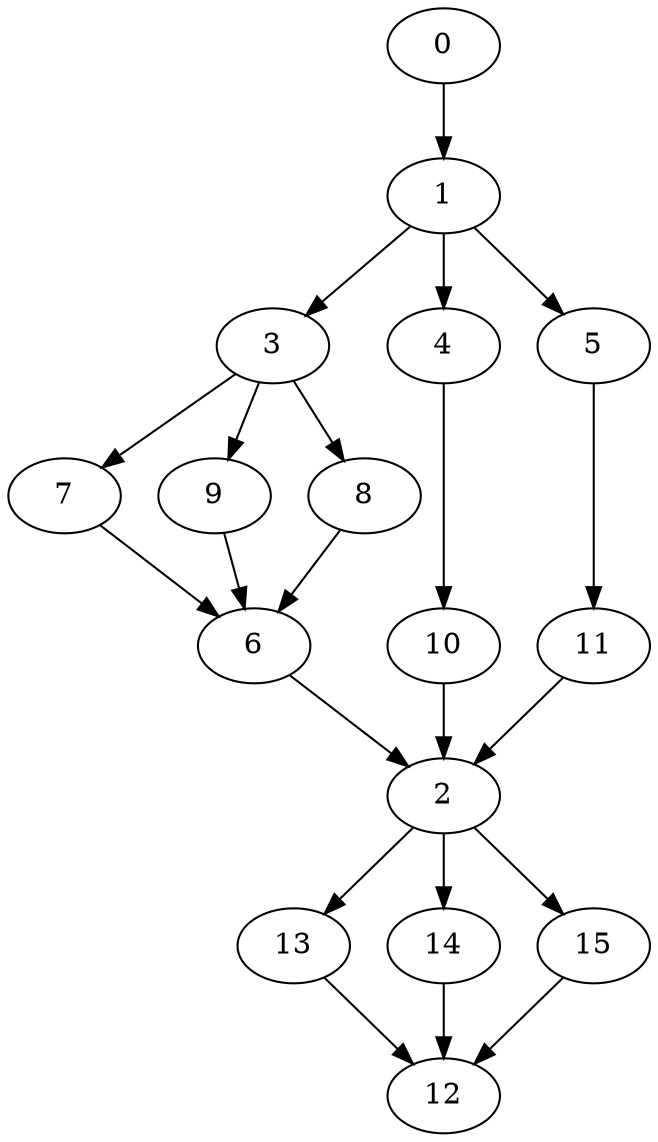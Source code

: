 digraph "SeriesParallel-MaxBf-3_Nodes_16_CCR_0.10_WeightType_Random#8" {
	graph ["Duplicate states"=0,
		GraphType=S_P,
		"Max states in OPEN"=0,
		Modes="120000ms; topo-ordered tasks, ; Pruning: task equivalence, fixed order ready list, ; F-value: ; Optimisation: best schedule length (\
SL) optimisation on equal, ",
		NumberOfTasks=16,
		"Pruned using list schedule length"=60739,
		"States removed from OPEN"=0,
		TargetSystem="Homogeneous-6",
		"Time to schedule (ms)"=445,
		"Total idle time"=1686,
		"Total schedule length"=699,
		"Total sequential time"=1312,
		"Total states created"=89061
	];
	0	["Finish time"=99,
		Processor=0,
		"Start time"=0,
		Weight=99];
	1	["Finish time"=186,
		Processor=0,
		"Start time"=99,
		Weight=87];
	0 -> 1	[Weight=8];
	3	["Finish time"=273,
		Processor=0,
		"Start time"=186,
		Weight=87];
	1 -> 3	[Weight=7];
	4	["Finish time"=294,
		Processor=1,
		"Start time"=195,
		Weight=99];
	1 -> 4	[Weight=9];
	5	["Finish time"=265,
		Processor=2,
		"Start time"=191,
		Weight=74];
	1 -> 5	[Weight=5];
	7	["Finish time"=360,
		Processor=0,
		"Start time"=273,
		Weight=87];
	3 -> 7	[Weight=7];
	9	["Finish time"=331,
		Processor=3,
		"Start time"=282,
		Weight=49];
	3 -> 9	[Weight=9];
	8	["Finish time"=304,
		Processor=4,
		"Start time"=279,
		Weight=25];
	3 -> 8	[Weight=6];
	10	["Finish time"=405,
		Processor=1,
		"Start time"=294,
		Weight=111];
	4 -> 10	[Weight=5];
	6	["Finish time"=471,
		Processor=0,
		"Start time"=360,
		Weight=111];
	7 -> 6	[Weight=3];
	11	["Finish time"=359,
		Processor=5,
		"Start time"=272,
		Weight=87];
	5 -> 11	[Weight=7];
	9 -> 6	[Weight=6];
	8 -> 6	[Weight=6];
	2	["Finish time"=558,
		Processor=0,
		"Start time"=471,
		Weight=87];
	6 -> 2	[Weight=6];
	10 -> 2	[Weight=2];
	11 -> 2	[Weight=8];
	13	["Finish time"=673,
		Processor=5,
		"Start time"=562,
		Weight=111];
	2 -> 13	[Weight=4];
	14	["Finish time"=669,
		Processor=0,
		"Start time"=558,
		Weight=111];
	2 -> 14	[Weight=7];
	15	["Finish time"=629,
		Processor=4,
		"Start time"=567,
		Weight=62];
	2 -> 15	[Weight=9];
	12	["Finish time"=699,
		Processor=5,
		"Start time"=674,
		Weight=25];
	13 -> 12	[Weight=9];
	14 -> 12	[Weight=5];
	15 -> 12	[Weight=3];
}
